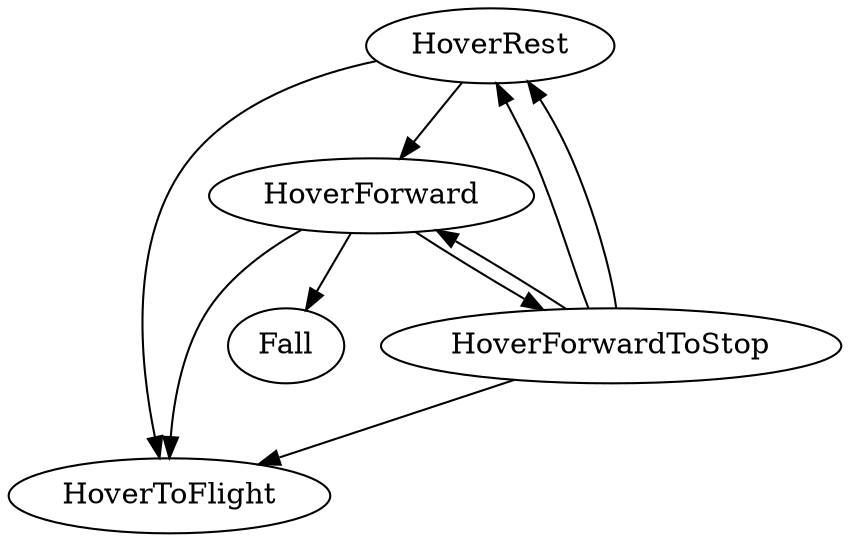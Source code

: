 digraph g {
	HoverRest:Normal->HoverToFlight:In
	HoverRest:Normal->HoverForward:In
	HoverForward:Normal->Fall:In
	HoverForward:Normal->HoverToFlight:In
	HoverForward:Target->HoverForwardToStop:In
	HoverForwardToStop:Normal->HoverRest:In
	HoverForwardToStop:Normal->HoverToFlight:In
	HoverForwardToStop:Normal->HoverForward:In
	HoverForwardToStop:Normal->HoverRest:In
}
